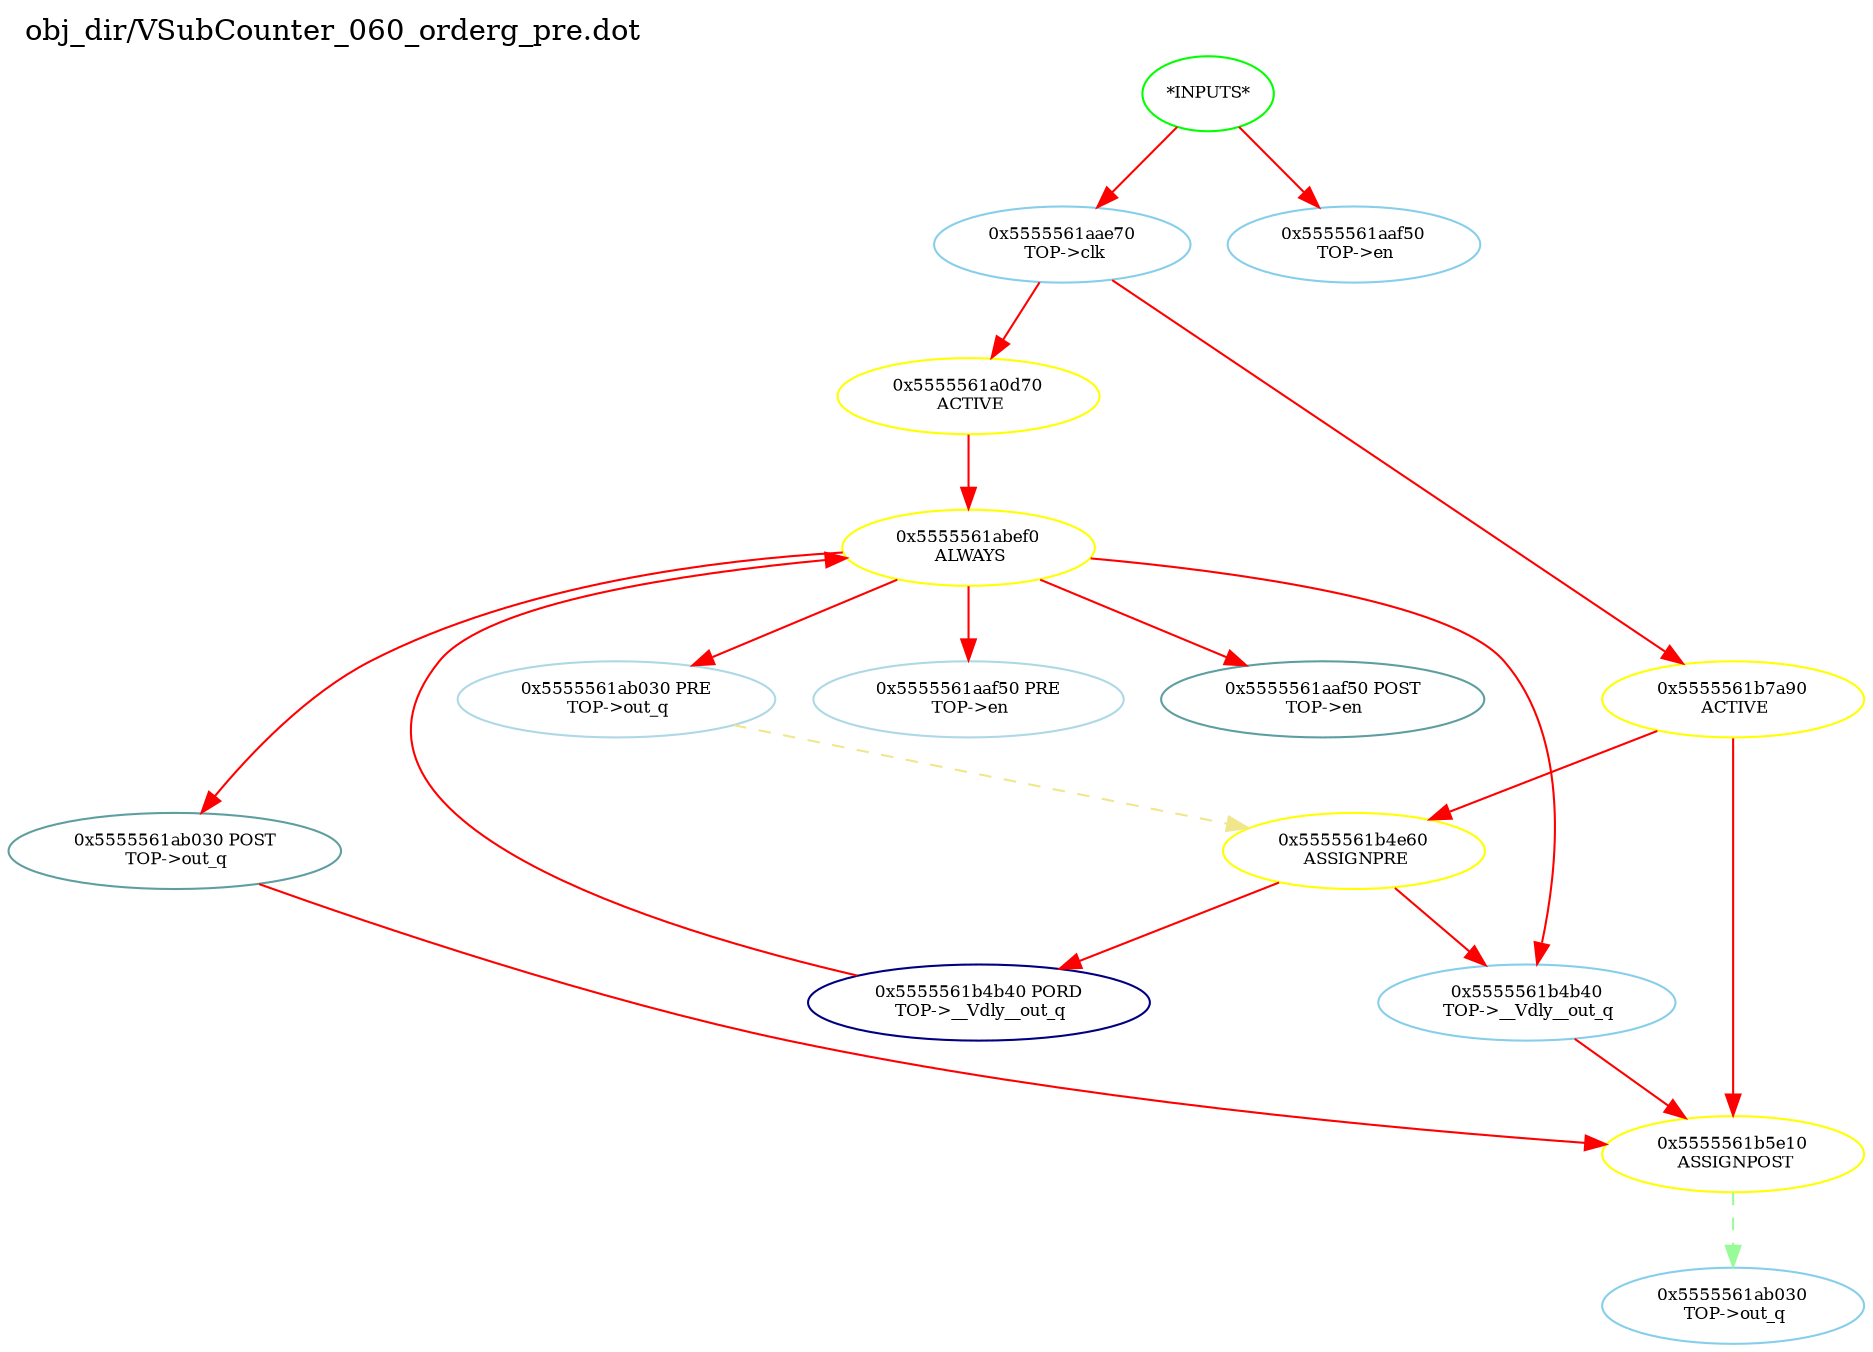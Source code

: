 digraph v3graph {
	graph	[label="obj_dir/VSubCounter_060_orderg_pre.dot",
		 labelloc=t, labeljust=l,
		 //size="7.5,10",
		 rankdir=TB];
	n0	[fontsize=8 label="*INPUTS*", color=green];
	n0x5555561aacb0_1	[fontsize=8 label="0x5555561aae70\n TOP->clk", color=skyblue];
	n0x5555561aacb0_2	[fontsize=8 label="0x5555561aaf50\n TOP->en", color=skyblue];
	n0x5555561aacb0_3	[fontsize=8 label="0x5555561a0d70\n ACTIVE", color=yellow];
	n0x5555561aacb0_4	[fontsize=8 label="0x5555561abef0\n ALWAYS", color=yellow];
	n0x5555561aacb0_5	[fontsize=8 label="0x5555561aaf50 PRE\n TOP->en", color=lightblue];
	n0x5555561aacb0_6	[fontsize=8 label="0x5555561aaf50 POST\n TOP->en", color=CadetBlue];
	n0x5555561aacb0_7	[fontsize=8 label="0x5555561ab030 PRE\n TOP->out_q", color=lightblue];
	n0x5555561aacb0_8	[fontsize=8 label="0x5555561ab030 POST\n TOP->out_q", color=CadetBlue];
	n0x5555561aacb0_9	[fontsize=8 label="0x5555561b4b40 PORD\n TOP->__Vdly__out_q", color=NavyBlue];
	n0x5555561aacb0_10	[fontsize=8 label="0x5555561b4b40\n TOP->__Vdly__out_q", color=skyblue];
	n0x5555561aacb0_11	[fontsize=8 label="0x5555561b7a90\n ACTIVE", color=yellow];
	n0x5555561aacb0_12	[fontsize=8 label="0x5555561b4e60\n ASSIGNPRE", color=yellow];
	n0x5555561aacb0_13	[fontsize=8 label="0x5555561b5e10\n ASSIGNPOST", color=yellow];
	n0x5555561aacb0_14	[fontsize=8 label="0x5555561ab030\n TOP->out_q", color=skyblue];
	n0 -> n0x5555561aacb0_1 [fontsize=8 label="" weight=1 color=red];
	n0 -> n0x5555561aacb0_2 [fontsize=8 label="" weight=1 color=red];
	n0x5555561aacb0_1 -> n0x5555561aacb0_3 [fontsize=8 label="" weight=8 color=red];
	n0x5555561aacb0_1 -> n0x5555561aacb0_11 [fontsize=8 label="" weight=8 color=red];
	n0x5555561aacb0_3 -> n0x5555561aacb0_4 [fontsize=8 label="" weight=32 color=red];
	n0x5555561aacb0_4 -> n0x5555561aacb0_5 [fontsize=8 label="" weight=32 color=red];
	n0x5555561aacb0_4 -> n0x5555561aacb0_6 [fontsize=8 label="" weight=2 color=red];
	n0x5555561aacb0_4 -> n0x5555561aacb0_7 [fontsize=8 label="" weight=32 color=red];
	n0x5555561aacb0_4 -> n0x5555561aacb0_8 [fontsize=8 label="" weight=2 color=red];
	n0x5555561aacb0_4 -> n0x5555561aacb0_10 [fontsize=8 label="" weight=32 color=red];
	n0x5555561aacb0_7 -> n0x5555561aacb0_12 [fontsize=8 label="" weight=3 color=khaki style=dashed];
	n0x5555561aacb0_8 -> n0x5555561aacb0_13 [fontsize=8 label="" weight=2 color=red];
	n0x5555561aacb0_9 -> n0x5555561aacb0_4 [fontsize=8 label="" weight=32 color=red];
	n0x5555561aacb0_10 -> n0x5555561aacb0_13 [fontsize=8 label="" weight=8 color=red];
	n0x5555561aacb0_11 -> n0x5555561aacb0_12 [fontsize=8 label="" weight=32 color=red];
	n0x5555561aacb0_11 -> n0x5555561aacb0_13 [fontsize=8 label="" weight=32 color=red];
	n0x5555561aacb0_12 -> n0x5555561aacb0_9 [fontsize=8 label="" weight=32 color=red];
	n0x5555561aacb0_12 -> n0x5555561aacb0_10 [fontsize=8 label="" weight=32 color=red];
	n0x5555561aacb0_13 -> n0x5555561aacb0_14 [fontsize=8 label="" weight=1 color=PaleGreen style=dashed];
}
